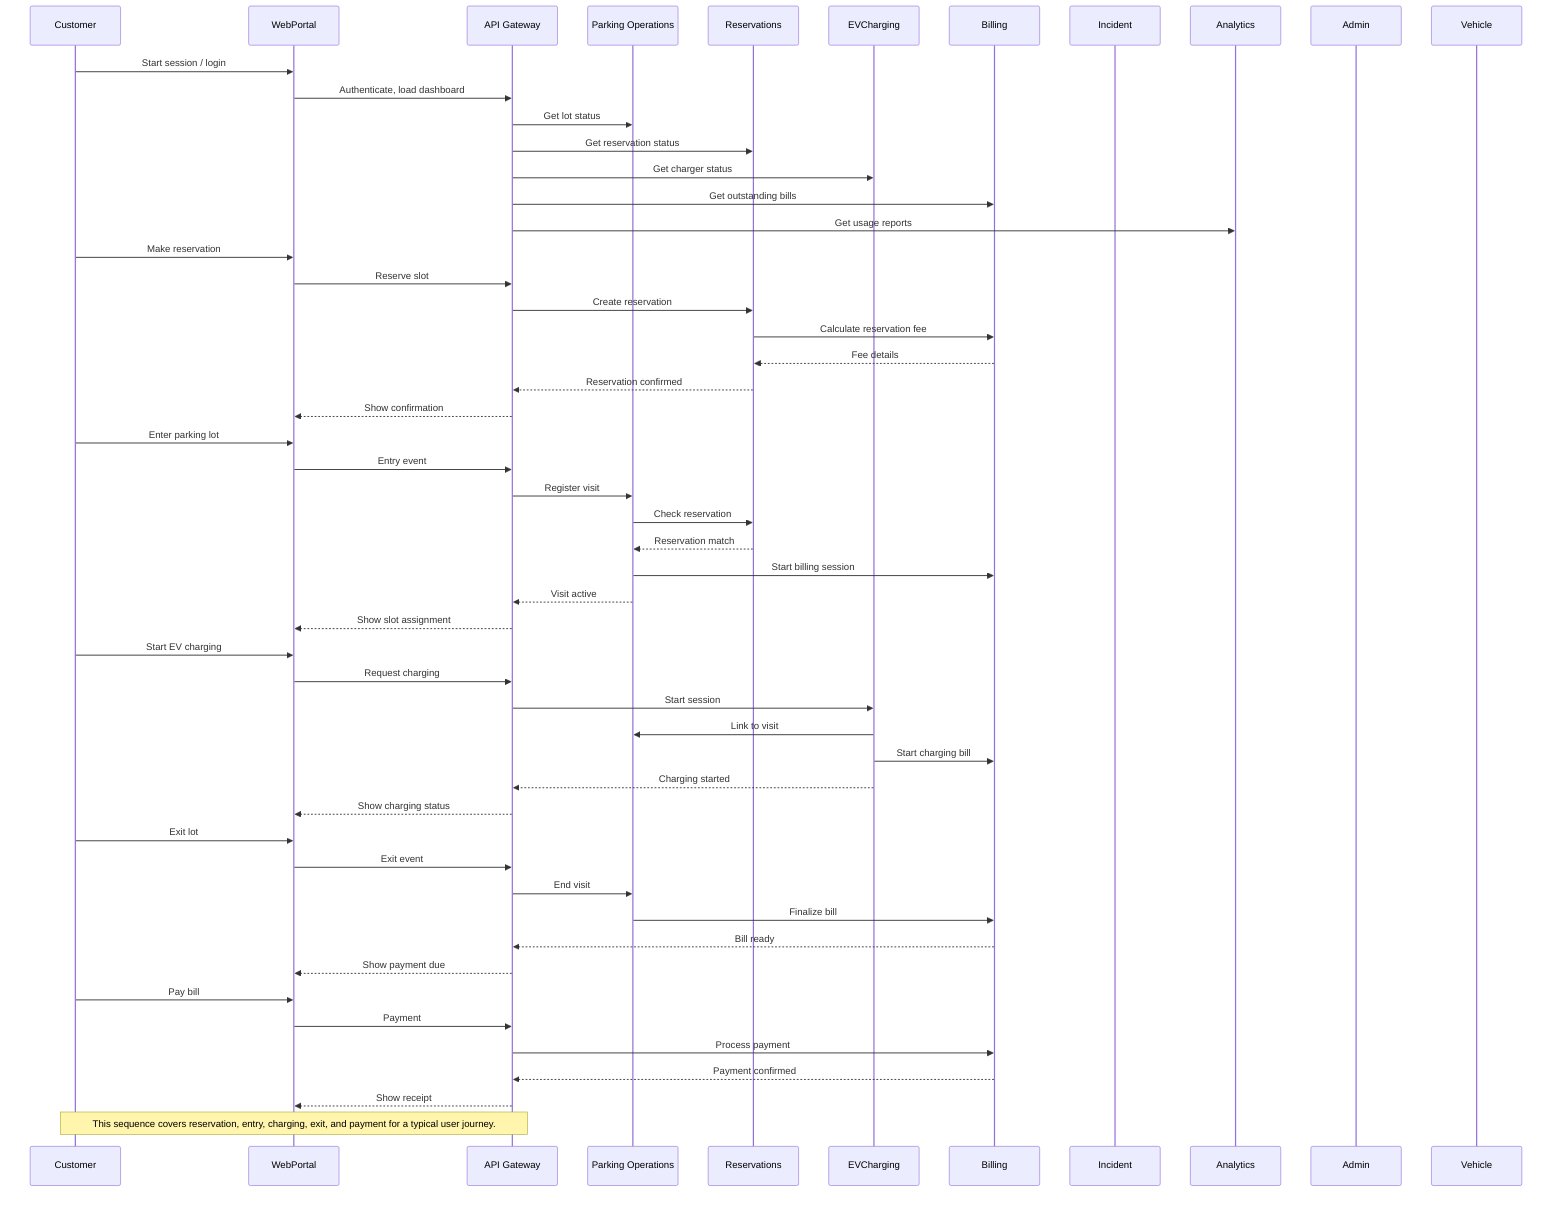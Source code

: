 sequenceDiagram
    participant Customer
    participant WebPortal
    participant API as API Gateway
    participant ParkingOps as Parking Operations
    participant Reservations
    participant EVCharging
    participant Billing
    participant Incident
    participant Analytics
    participant Admin
    participant Vehicle

    Customer->>WebPortal: Start session / login
    WebPortal->>API: Authenticate, load dashboard
    API->>ParkingOps: Get lot status
    API->>Reservations: Get reservation status
    API->>EVCharging: Get charger status
    API->>Billing: Get outstanding bills
    API->>Analytics: Get usage reports

    Customer->>WebPortal: Make reservation
    WebPortal->>API: Reserve slot
    API->>Reservations: Create reservation
    Reservations->>Billing: Calculate reservation fee
    Billing-->>Reservations: Fee details
    Reservations-->>API: Reservation confirmed
    API-->>WebPortal: Show confirmation

    Customer->>WebPortal: Enter parking lot
    WebPortal->>API: Entry event
    API->>ParkingOps: Register visit
    ParkingOps->>Reservations: Check reservation
    Reservations-->>ParkingOps: Reservation match
    ParkingOps->>Billing: Start billing session
    ParkingOps-->>API: Visit active
    API-->>WebPortal: Show slot assignment

    Customer->>WebPortal: Start EV charging
    WebPortal->>API: Request charging
    API->>EVCharging: Start session
    EVCharging->>ParkingOps: Link to visit
    EVCharging->>Billing: Start charging bill
    EVCharging-->>API: Charging started
    API-->>WebPortal: Show charging status

    Customer->>WebPortal: Exit lot
    WebPortal->>API: Exit event
    API->>ParkingOps: End visit
    ParkingOps->>Billing: Finalize bill
    Billing-->>API: Bill ready
    API-->>WebPortal: Show payment due

    Customer->>WebPortal: Pay bill
    WebPortal->>API: Payment
    API->>Billing: Process payment
    Billing-->>API: Payment confirmed
    API-->>WebPortal: Show receipt

    Note over Customer,API: This sequence covers reservation, entry, charging, exit, and payment for a typical user journey.
